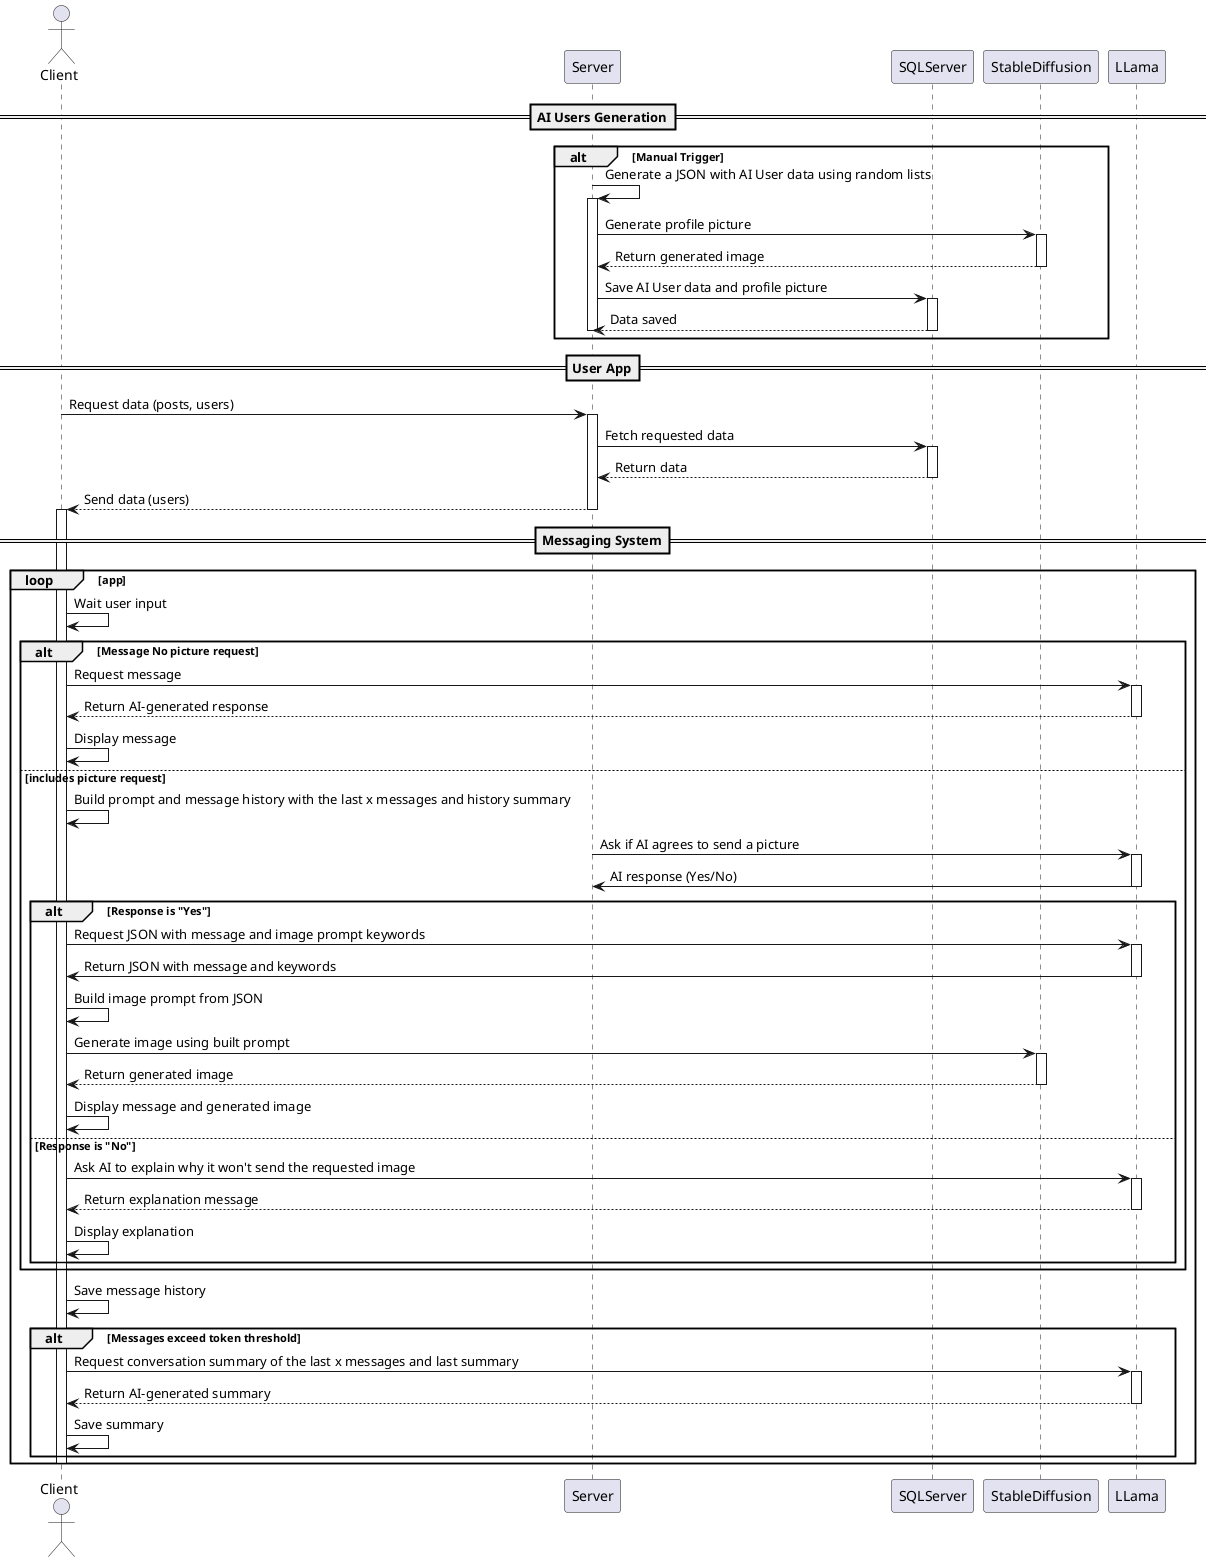 @startuml
actor Client
participant Server
participant SQLServer
participant StableDiffusion
participant LLama

==AI Users Generation==
alt Manual Trigger
    Server -> Server: Generate a JSON with AI User data using random lists
    activate Server
    Server -> StableDiffusion: Generate profile picture
    activate StableDiffusion
    StableDiffusion --> Server: Return generated image
    deactivate StableDiffusion
    Server -> SQLServer: Save AI User data and profile picture
    activate SQLServer
    SQLServer --> Server: Data saved
    deactivate SQLServer
    deactivate Server
end

==User App==
Client -> Server: Request data (posts, users)
activate Server
Server -> SQLServer: Fetch requested data
activate SQLServer
SQLServer --> Server: Return data
deactivate SQLServer
Server --> Client: Send data (users)
deactivate Server

==Messaging System==
loop app
activate Client
Client -> Client: Wait user input
alt Message No picture request
Client -> LLama: Request message
    activate LLama
    LLama --> Client: Return AI-generated response
    deactivate LLama
    Client -> Client: Display message
    
else includes picture request
    Client -> Client: Build prompt and message history with the last x messages and history summary
    Server -> LLama: Ask if AI agrees to send a picture
    activate LLama
    LLama -> Server: AI response (Yes/No)
    deactivate LLama
    alt Response is "Yes"
        Client -> LLama: Request JSON with message and image prompt keywords
        activate LLama
        LLama -> Client: Return JSON with message and keywords
        deactivate LLama
        Client -> Client: Build image prompt from JSON
        Client -> StableDiffusion: Generate image using built prompt
        activate StableDiffusion
        StableDiffusion --> Client: Return generated image
        deactivate StableDiffusion
        Client -> Client: Display message and generated image
    else Response is "No"
        Client -> LLama: Ask AI to explain why it won't send the requested image
        activate LLama
        LLama --> Client: Return explanation message
        deactivate LLama
        Client -> Client: Display explanation
    end
end
Client -> Client: Save message history


alt Messages exceed token threshold
    Client -> LLama: Request conversation summary of the last x messages and last summary
    activate LLama
    LLama --> Client: Return AI-generated summary
    deactivate LLama
    Client -> Client: Save summary
end
deactivate Client
end
@enduml